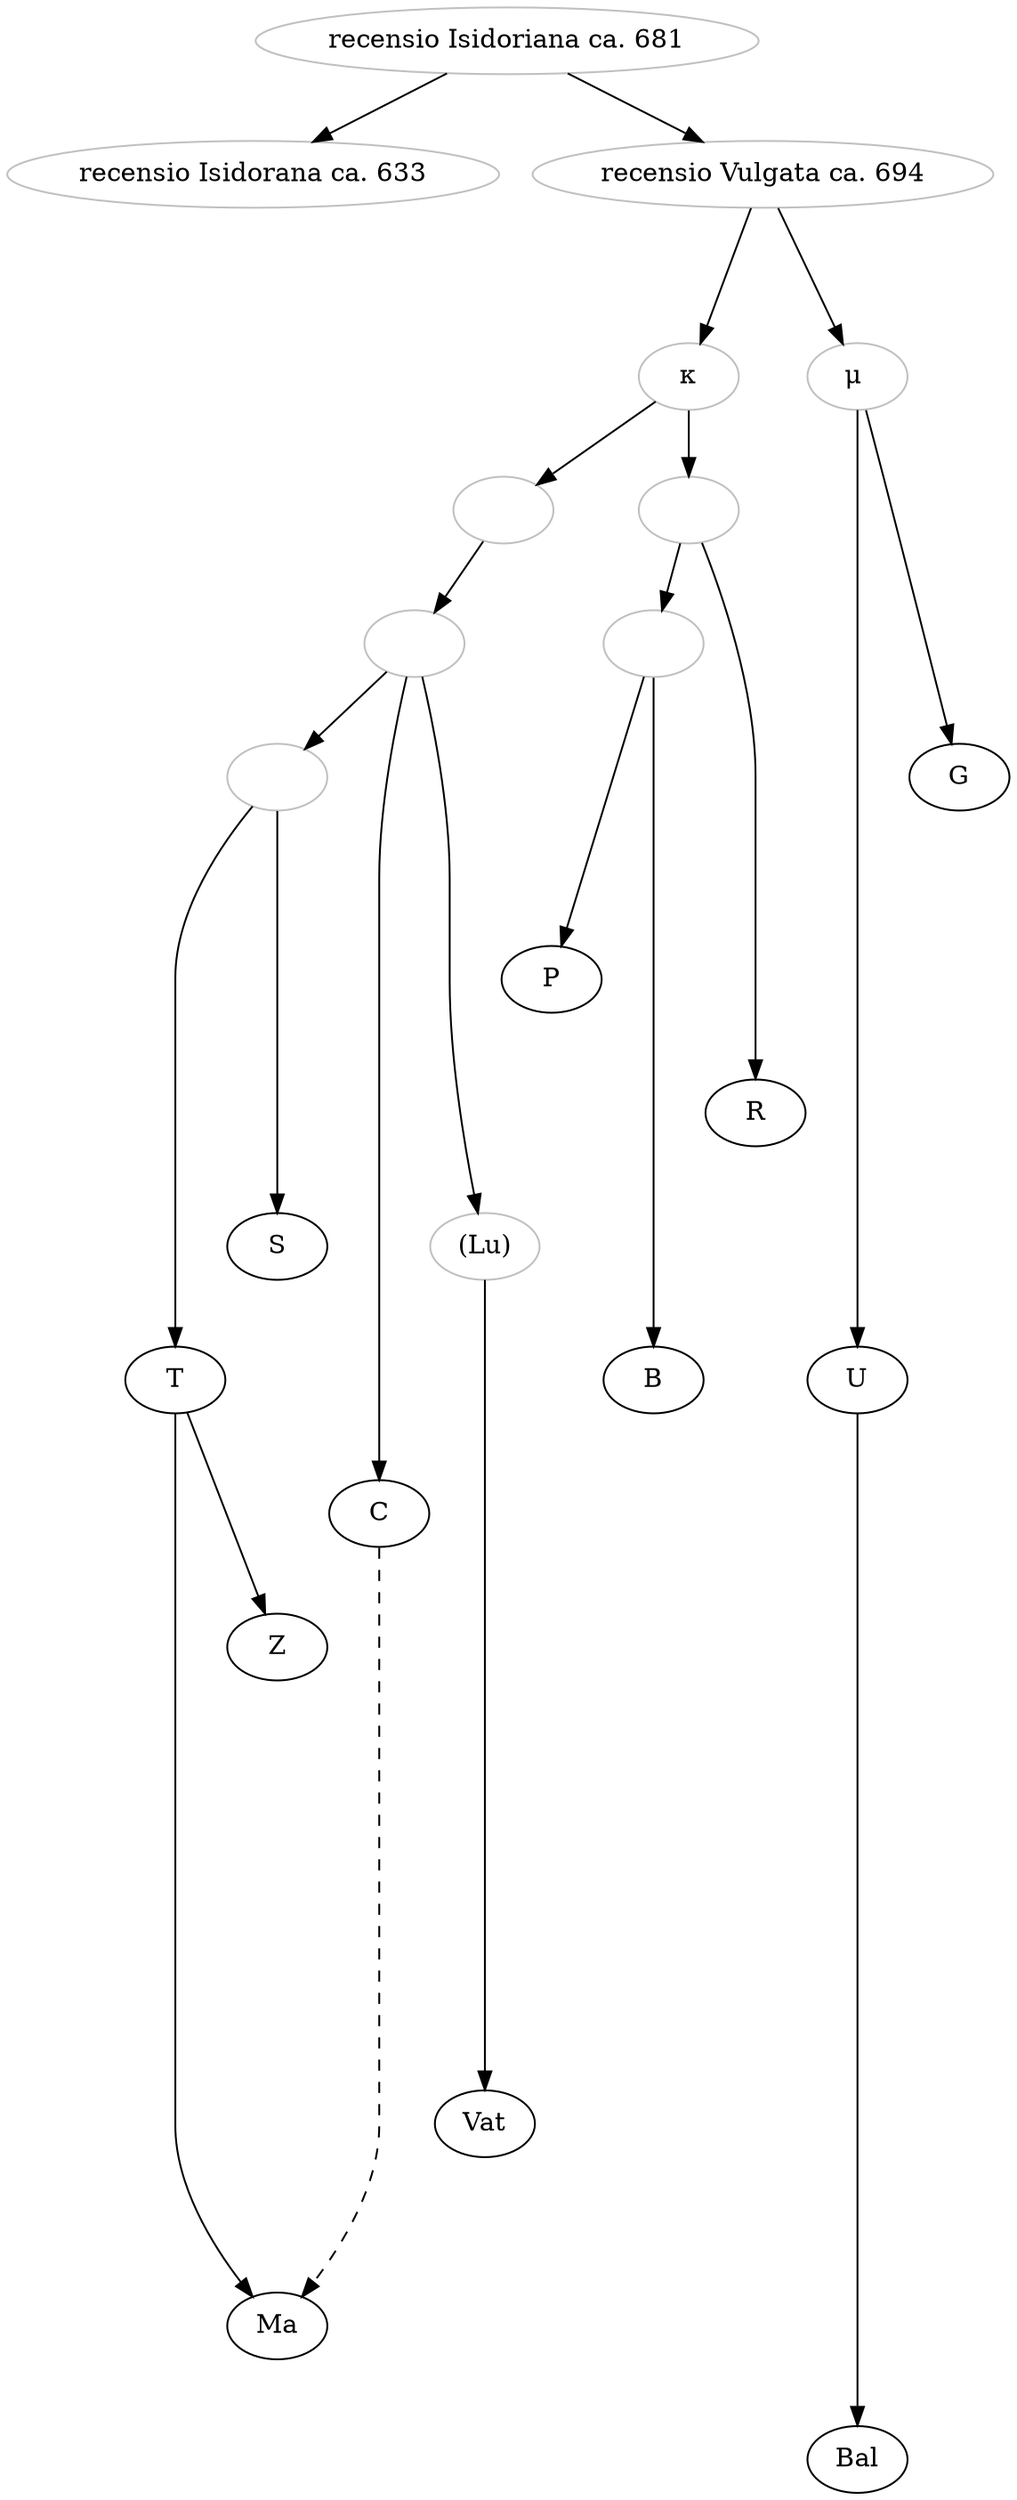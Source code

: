 digraph {

 recensioI-> recensioJ
 recensioI-> recensioV
 recensioV-> kappa[minlen=2]
 kappa->1
 1-> 2
 2-> 3 
 2->C[minlen=5]
 C->Ma [style=dashed]
 2->Lu[minlen=5]
 Lu->Vat[minlen=9]
 3->T[minlen=5]
 T->Z[minlen=2]
 T->Ma[minlen=10]
 3->S[minlen=4]
 kappa->4
 4->5
 5->P[minlen=3]
 5->B[minlen=6]
 4->R[minlen=5]
 recensioV->mu[minlen=2]
 mu->U[minlen=8]
 U->Bal[minlen=11]
 mu->G[minlen=3]


   recensioI[label="recensio Isidoriana ca. 681", color="grey"];
   recensioV[label="recensio Vulgata ca. 694", color="grey"];
   recensioJ[label="recensio Isidorana ca. 633", color="grey"];
   kappa[label="κ", color=grey];
   mu[label="μ ", color=grey];
   G[label="G"];
   U[label="U"];
   Bal[label="Bal"];
   P[label="P"];
   B[label="B"];
   R[label="R"];
   T[label="T"];
   S[label="S"];
   C[label="C"];
   Lu[label="(Lu)", color="grey"];
   Vat[label="Vat"];
   Z[label="Z"];
   Ma[label="Ma"];
   1[label="",color=grey];
   2[label="",color=grey];
   3[label="",color=grey];
   4[label="",color=grey];
   5[label="",color=grey];
}

